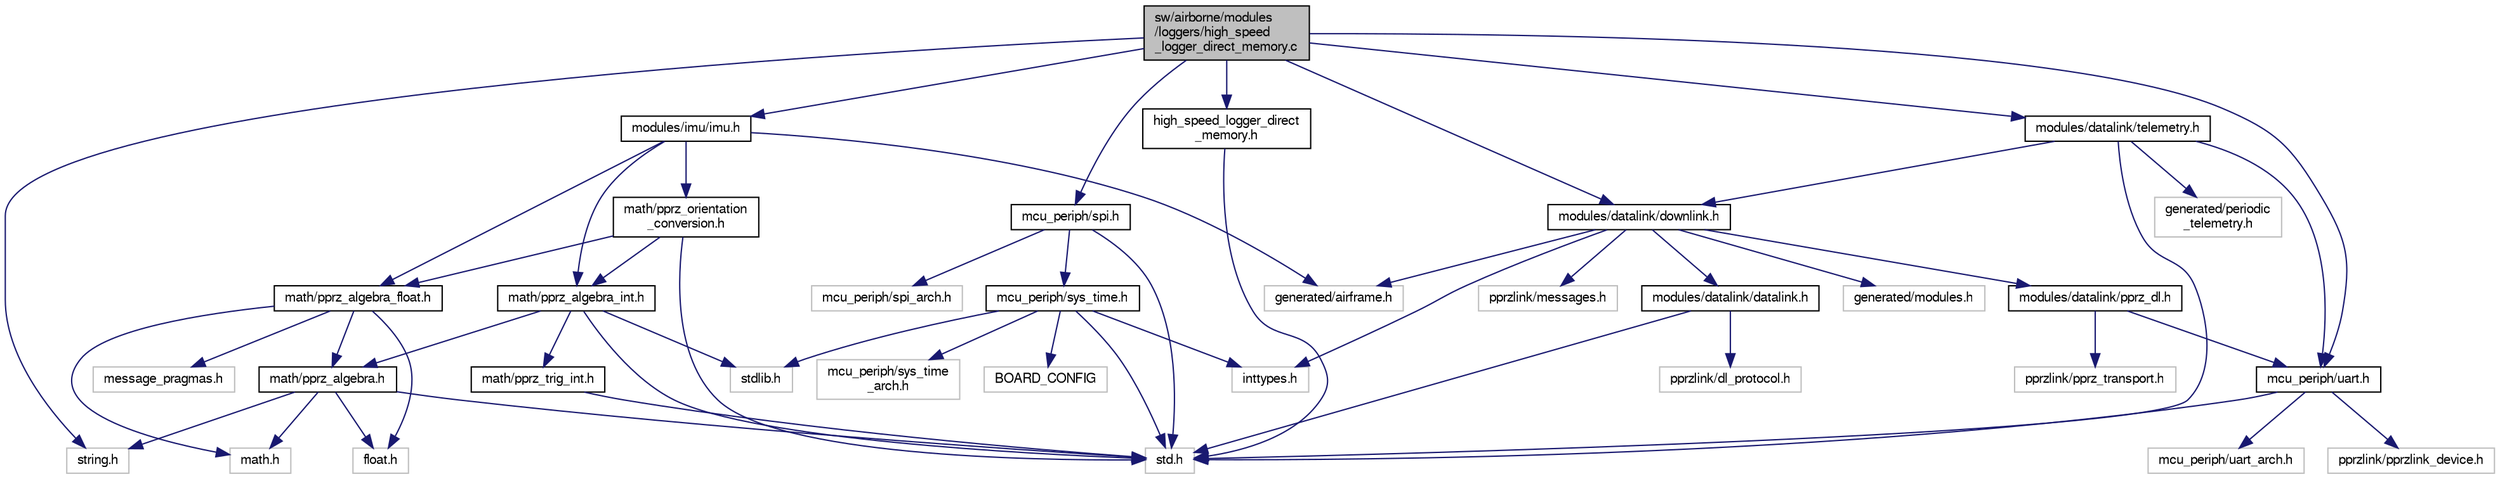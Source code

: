 digraph "sw/airborne/modules/loggers/high_speed_logger_direct_memory.c"
{
  edge [fontname="FreeSans",fontsize="10",labelfontname="FreeSans",labelfontsize="10"];
  node [fontname="FreeSans",fontsize="10",shape=record];
  Node1 [label="sw/airborne/modules\l/loggers/high_speed\l_logger_direct_memory.c",height=0.2,width=0.4,color="black", fillcolor="grey75", style="filled", fontcolor="black"];
  Node1 -> Node2 [color="midnightblue",fontsize="10",style="solid",fontname="FreeSans"];
  Node2 [label="high_speed_logger_direct\l_memory.h",height=0.2,width=0.4,color="black", fillcolor="white", style="filled",URL="$high__speed__logger__direct__memory_8h.html"];
  Node2 -> Node3 [color="midnightblue",fontsize="10",style="solid",fontname="FreeSans"];
  Node3 [label="std.h",height=0.2,width=0.4,color="grey75", fillcolor="white", style="filled"];
  Node1 -> Node4 [color="midnightblue",fontsize="10",style="solid",fontname="FreeSans"];
  Node4 [label="string.h",height=0.2,width=0.4,color="grey75", fillcolor="white", style="filled"];
  Node1 -> Node5 [color="midnightblue",fontsize="10",style="solid",fontname="FreeSans"];
  Node5 [label="modules/imu/imu.h",height=0.2,width=0.4,color="black", fillcolor="white", style="filled",URL="$imu_8h.html",tooltip="Inertial Measurement Unit interface. "];
  Node5 -> Node6 [color="midnightblue",fontsize="10",style="solid",fontname="FreeSans"];
  Node6 [label="math/pprz_algebra_int.h",height=0.2,width=0.4,color="black", fillcolor="white", style="filled",URL="$pprz__algebra__int_8h.html",tooltip="Paparazzi fixed point algebra. "];
  Node6 -> Node3 [color="midnightblue",fontsize="10",style="solid",fontname="FreeSans"];
  Node6 -> Node7 [color="midnightblue",fontsize="10",style="solid",fontname="FreeSans"];
  Node7 [label="math/pprz_algebra.h",height=0.2,width=0.4,color="black", fillcolor="white", style="filled",URL="$pprz__algebra_8h.html",tooltip="Paparazzi generic algebra macros. "];
  Node7 -> Node8 [color="midnightblue",fontsize="10",style="solid",fontname="FreeSans"];
  Node8 [label="float.h",height=0.2,width=0.4,color="grey75", fillcolor="white", style="filled"];
  Node7 -> Node4 [color="midnightblue",fontsize="10",style="solid",fontname="FreeSans"];
  Node7 -> Node3 [color="midnightblue",fontsize="10",style="solid",fontname="FreeSans"];
  Node7 -> Node9 [color="midnightblue",fontsize="10",style="solid",fontname="FreeSans"];
  Node9 [label="math.h",height=0.2,width=0.4,color="grey75", fillcolor="white", style="filled"];
  Node6 -> Node10 [color="midnightblue",fontsize="10",style="solid",fontname="FreeSans"];
  Node10 [label="math/pprz_trig_int.h",height=0.2,width=0.4,color="black", fillcolor="white", style="filled",URL="$pprz__trig__int_8h.html",tooltip="Paparazzi fixed point trig functions. "];
  Node10 -> Node3 [color="midnightblue",fontsize="10",style="solid",fontname="FreeSans"];
  Node6 -> Node11 [color="midnightblue",fontsize="10",style="solid",fontname="FreeSans"];
  Node11 [label="stdlib.h",height=0.2,width=0.4,color="grey75", fillcolor="white", style="filled"];
  Node5 -> Node12 [color="midnightblue",fontsize="10",style="solid",fontname="FreeSans"];
  Node12 [label="math/pprz_algebra_float.h",height=0.2,width=0.4,color="black", fillcolor="white", style="filled",URL="$pprz__algebra__float_8h.html",tooltip="Paparazzi floating point algebra. "];
  Node12 -> Node7 [color="midnightblue",fontsize="10",style="solid",fontname="FreeSans"];
  Node12 -> Node13 [color="midnightblue",fontsize="10",style="solid",fontname="FreeSans"];
  Node13 [label="message_pragmas.h",height=0.2,width=0.4,color="grey75", fillcolor="white", style="filled"];
  Node12 -> Node9 [color="midnightblue",fontsize="10",style="solid",fontname="FreeSans"];
  Node12 -> Node8 [color="midnightblue",fontsize="10",style="solid",fontname="FreeSans"];
  Node5 -> Node14 [color="midnightblue",fontsize="10",style="solid",fontname="FreeSans"];
  Node14 [label="math/pprz_orientation\l_conversion.h",height=0.2,width=0.4,color="black", fillcolor="white", style="filled",URL="$pprz__orientation__conversion_8h.html",tooltip="Generic orientation representation and conversions. "];
  Node14 -> Node6 [color="midnightblue",fontsize="10",style="solid",fontname="FreeSans"];
  Node14 -> Node12 [color="midnightblue",fontsize="10",style="solid",fontname="FreeSans"];
  Node14 -> Node3 [color="midnightblue",fontsize="10",style="solid",fontname="FreeSans"];
  Node5 -> Node15 [color="midnightblue",fontsize="10",style="solid",fontname="FreeSans"];
  Node15 [label="generated/airframe.h",height=0.2,width=0.4,color="grey75", fillcolor="white", style="filled"];
  Node1 -> Node16 [color="midnightblue",fontsize="10",style="solid",fontname="FreeSans"];
  Node16 [label="mcu_periph/spi.h",height=0.2,width=0.4,color="black", fillcolor="white", style="filled",URL="$spi_8h.html",tooltip="Architecture independent SPI (Serial Peripheral Interface) API. "];
  Node16 -> Node3 [color="midnightblue",fontsize="10",style="solid",fontname="FreeSans"];
  Node16 -> Node17 [color="midnightblue",fontsize="10",style="solid",fontname="FreeSans"];
  Node17 [label="mcu_periph/spi_arch.h",height=0.2,width=0.4,color="grey75", fillcolor="white", style="filled"];
  Node16 -> Node18 [color="midnightblue",fontsize="10",style="solid",fontname="FreeSans"];
  Node18 [label="mcu_periph/sys_time.h",height=0.2,width=0.4,color="black", fillcolor="white", style="filled",URL="$sys__time_8h.html",tooltip="Architecture independent timing functions. "];
  Node18 -> Node19 [color="midnightblue",fontsize="10",style="solid",fontname="FreeSans"];
  Node19 [label="inttypes.h",height=0.2,width=0.4,color="grey75", fillcolor="white", style="filled"];
  Node18 -> Node11 [color="midnightblue",fontsize="10",style="solid",fontname="FreeSans"];
  Node18 -> Node3 [color="midnightblue",fontsize="10",style="solid",fontname="FreeSans"];
  Node18 -> Node20 [color="midnightblue",fontsize="10",style="solid",fontname="FreeSans"];
  Node20 [label="BOARD_CONFIG",height=0.2,width=0.4,color="grey75", fillcolor="white", style="filled"];
  Node18 -> Node21 [color="midnightblue",fontsize="10",style="solid",fontname="FreeSans"];
  Node21 [label="mcu_periph/sys_time\l_arch.h",height=0.2,width=0.4,color="grey75", fillcolor="white", style="filled"];
  Node1 -> Node22 [color="midnightblue",fontsize="10",style="solid",fontname="FreeSans"];
  Node22 [label="mcu_periph/uart.h",height=0.2,width=0.4,color="black", fillcolor="white", style="filled",URL="$uart_8h.html",tooltip="arch independent UART (Universal Asynchronous Receiver/Transmitter) API "];
  Node22 -> Node23 [color="midnightblue",fontsize="10",style="solid",fontname="FreeSans"];
  Node23 [label="mcu_periph/uart_arch.h",height=0.2,width=0.4,color="grey75", fillcolor="white", style="filled"];
  Node22 -> Node24 [color="midnightblue",fontsize="10",style="solid",fontname="FreeSans"];
  Node24 [label="pprzlink/pprzlink_device.h",height=0.2,width=0.4,color="grey75", fillcolor="white", style="filled"];
  Node22 -> Node3 [color="midnightblue",fontsize="10",style="solid",fontname="FreeSans"];
  Node1 -> Node25 [color="midnightblue",fontsize="10",style="solid",fontname="FreeSans"];
  Node25 [label="modules/datalink/downlink.h",height=0.2,width=0.4,color="black", fillcolor="white", style="filled",URL="$downlink_8h.html",tooltip="Common code for AP and FBW telemetry. "];
  Node25 -> Node19 [color="midnightblue",fontsize="10",style="solid",fontname="FreeSans"];
  Node25 -> Node15 [color="midnightblue",fontsize="10",style="solid",fontname="FreeSans"];
  Node25 -> Node26 [color="midnightblue",fontsize="10",style="solid",fontname="FreeSans"];
  Node26 [label="pprzlink/messages.h",height=0.2,width=0.4,color="grey75", fillcolor="white", style="filled"];
  Node25 -> Node27 [color="midnightblue",fontsize="10",style="solid",fontname="FreeSans"];
  Node27 [label="modules/datalink/datalink.h",height=0.2,width=0.4,color="black", fillcolor="white", style="filled",URL="$datalink_8h.html",tooltip="Handling of messages coming from ground and other A/Cs. "];
  Node27 -> Node3 [color="midnightblue",fontsize="10",style="solid",fontname="FreeSans"];
  Node27 -> Node28 [color="midnightblue",fontsize="10",style="solid",fontname="FreeSans"];
  Node28 [label="pprzlink/dl_protocol.h",height=0.2,width=0.4,color="grey75", fillcolor="white", style="filled"];
  Node25 -> Node29 [color="midnightblue",fontsize="10",style="solid",fontname="FreeSans"];
  Node29 [label="modules/datalink/pprz_dl.h",height=0.2,width=0.4,color="black", fillcolor="white", style="filled",URL="$pprz__dl_8h.html",tooltip="Datalink using PPRZ protocol. "];
  Node29 -> Node30 [color="midnightblue",fontsize="10",style="solid",fontname="FreeSans"];
  Node30 [label="pprzlink/pprz_transport.h",height=0.2,width=0.4,color="grey75", fillcolor="white", style="filled"];
  Node29 -> Node22 [color="midnightblue",fontsize="10",style="solid",fontname="FreeSans"];
  Node25 -> Node31 [color="midnightblue",fontsize="10",style="solid",fontname="FreeSans"];
  Node31 [label="generated/modules.h",height=0.2,width=0.4,color="grey75", fillcolor="white", style="filled"];
  Node1 -> Node32 [color="midnightblue",fontsize="10",style="solid",fontname="FreeSans"];
  Node32 [label="modules/datalink/telemetry.h",height=0.2,width=0.4,color="black", fillcolor="white", style="filled",URL="$telemetry_8h.html",tooltip="Periodic telemetry system header (includes downlink utility and generated code). "];
  Node32 -> Node3 [color="midnightblue",fontsize="10",style="solid",fontname="FreeSans"];
  Node32 -> Node22 [color="midnightblue",fontsize="10",style="solid",fontname="FreeSans"];
  Node32 -> Node33 [color="midnightblue",fontsize="10",style="solid",fontname="FreeSans"];
  Node33 [label="generated/periodic\l_telemetry.h",height=0.2,width=0.4,color="grey75", fillcolor="white", style="filled"];
  Node32 -> Node25 [color="midnightblue",fontsize="10",style="solid",fontname="FreeSans"];
}
